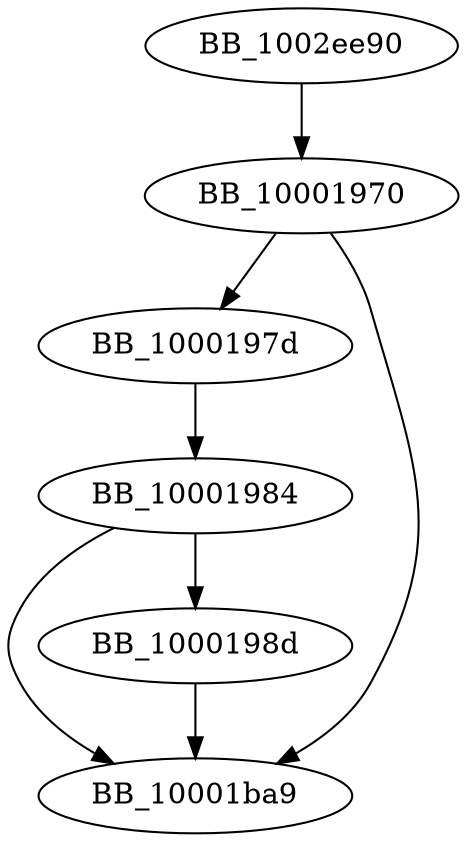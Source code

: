 DiGraph sub_1002EE90{
BB_10001970->BB_1000197d
BB_10001970->BB_10001ba9
BB_1000197d->BB_10001984
BB_10001984->BB_1000198d
BB_10001984->BB_10001ba9
BB_1000198d->BB_10001ba9
BB_1002ee90->BB_10001970
}
